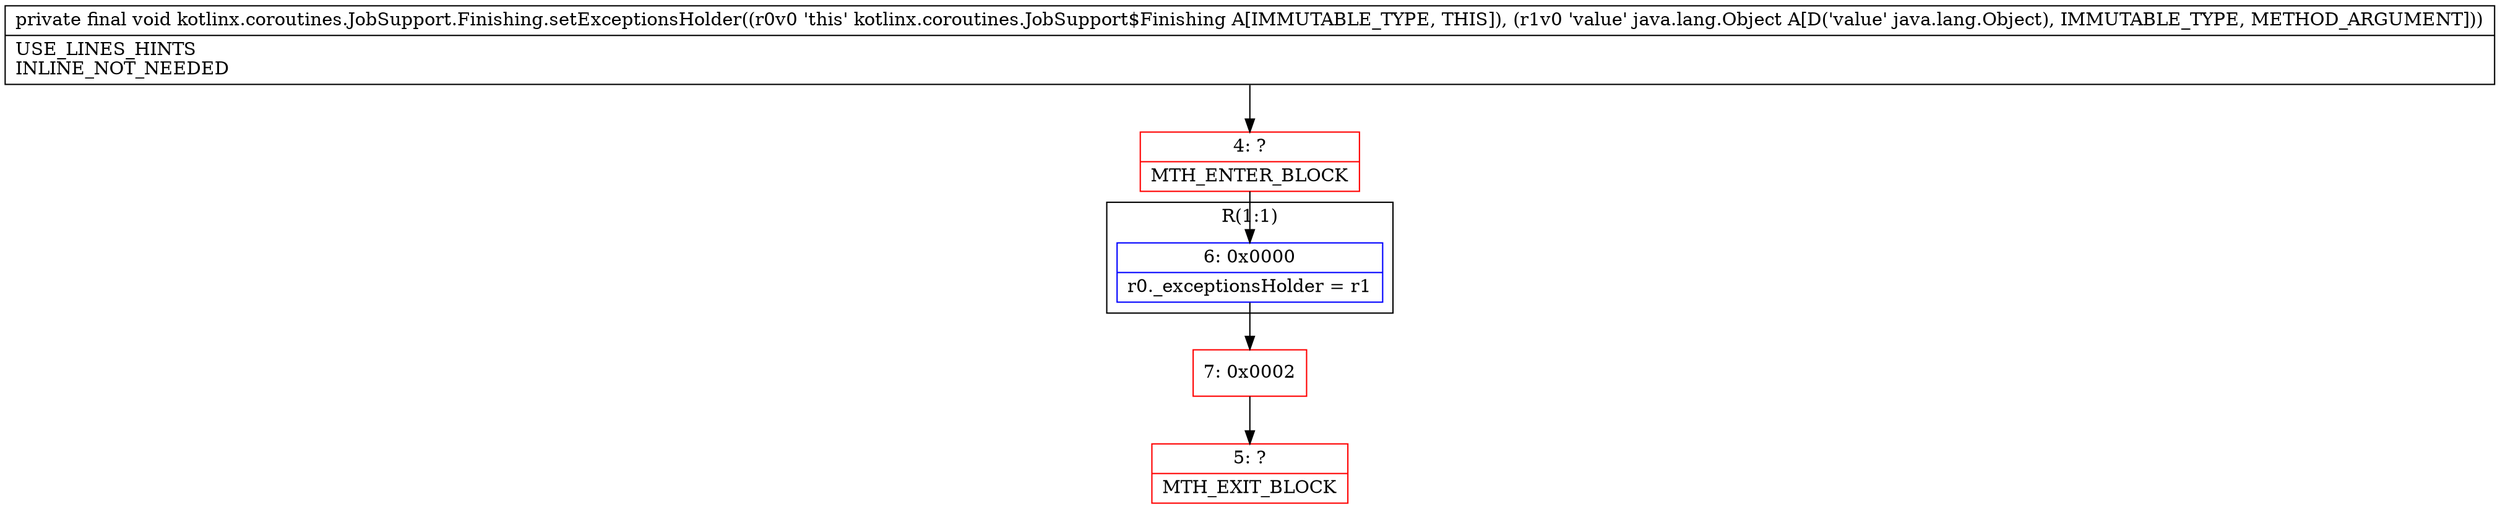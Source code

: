 digraph "CFG forkotlinx.coroutines.JobSupport.Finishing.setExceptionsHolder(Ljava\/lang\/Object;)V" {
subgraph cluster_Region_1981256938 {
label = "R(1:1)";
node [shape=record,color=blue];
Node_6 [shape=record,label="{6\:\ 0x0000|r0._exceptionsHolder = r1\l}"];
}
Node_4 [shape=record,color=red,label="{4\:\ ?|MTH_ENTER_BLOCK\l}"];
Node_7 [shape=record,color=red,label="{7\:\ 0x0002}"];
Node_5 [shape=record,color=red,label="{5\:\ ?|MTH_EXIT_BLOCK\l}"];
MethodNode[shape=record,label="{private final void kotlinx.coroutines.JobSupport.Finishing.setExceptionsHolder((r0v0 'this' kotlinx.coroutines.JobSupport$Finishing A[IMMUTABLE_TYPE, THIS]), (r1v0 'value' java.lang.Object A[D('value' java.lang.Object), IMMUTABLE_TYPE, METHOD_ARGUMENT]))  | USE_LINES_HINTS\lINLINE_NOT_NEEDED\l}"];
MethodNode -> Node_4;Node_6 -> Node_7;
Node_4 -> Node_6;
Node_7 -> Node_5;
}

